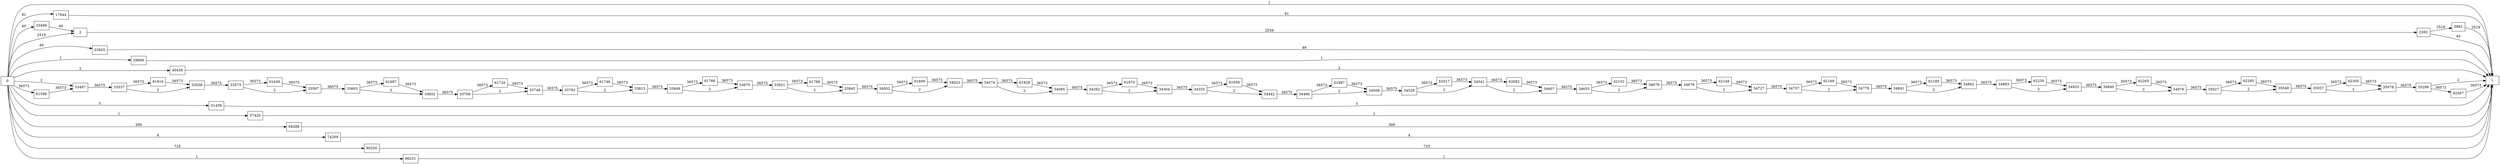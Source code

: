 digraph {
	graph [rankdir=LR]
	node [shape=rectangle]
	2 -> 2392 [label=2559]
	2392 -> 1 [label=40]
	2392 -> 5982 [label=2519]
	5982 -> 1 [label=2519]
	17944 -> 1 [label=81]
	23925 -> 1 [label=49]
	29906 -> 1 [label=1]
	33496 -> 2 [label=40]
	33497 -> 33537 [label=36575]
	33537 -> 33558 [label=2]
	33537 -> 61616 [label=36573]
	33558 -> 33573 [label=36575]
	33573 -> 33597 [label=2]
	33573 -> 61639 [label=36573]
	33597 -> 33603 [label=36575]
	33603 -> 33652 [label=2]
	33603 -> 61687 [label=36573]
	33652 -> 33708 [label=36575]
	33708 -> 33748 [label=2]
	33708 -> 61726 [label=36573]
	33748 -> 33792 [label=36575]
	33792 -> 33813 [label=2]
	33792 -> 61746 [label=36573]
	33813 -> 33849 [label=36575]
	33849 -> 33870 [label=2]
	33849 -> 61766 [label=36573]
	33870 -> 33921 [label=36575]
	33921 -> 33945 [label=2]
	33921 -> 61789 [label=36573]
	33945 -> 34002 [label=36575]
	34002 -> 34023 [label=2]
	34002 -> 61809 [label=36573]
	34023 -> 34074 [label=36575]
	34074 -> 34095 [label=2]
	34074 -> 61829 [label=36573]
	34095 -> 34262 [label=36575]
	34262 -> 34304 [label=2]
	34262 -> 61870 [label=36573]
	34304 -> 34355 [label=36575]
	34355 -> 34442 [label=2]
	34355 -> 61956 [label=36573]
	34442 -> 34466 [label=36575]
	34466 -> 34508 [label=2]
	34466 -> 61997 [label=36573]
	34508 -> 34520 [label=36575]
	34520 -> 34541 [label=2]
	34520 -> 62017 [label=36573]
	34541 -> 34607 [label=2]
	34541 -> 62082 [label=36573]
	34607 -> 34655 [label=36575]
	34655 -> 34676 [label=2]
	34655 -> 62102 [label=36573]
	34676 -> 34679 [label=36575]
	34679 -> 34727 [label=2]
	34679 -> 62149 [label=36573]
	34727 -> 34757 [label=36575]
	34757 -> 34778 [label=2]
	34757 -> 62169 [label=36573]
	34778 -> 34841 [label=36575]
	34841 -> 34862 [label=2]
	34841 -> 62189 [label=36573]
	34862 -> 34883 [label=36575]
	34883 -> 34925 [label=2]
	34883 -> 62230 [label=36573]
	34925 -> 34940 [label=36575]
	34940 -> 34976 [label=2]
	34940 -> 62265 [label=36573]
	34976 -> 35027 [label=36575]
	35027 -> 35048 [label=2]
	35027 -> 62285 [label=36573]
	35048 -> 35057 [label=36575]
	35057 -> 35078 [label=2]
	35057 -> 62305 [label=36573]
	35078 -> 35299 [label=36575]
	35299 -> 1 [label=2]
	35299 -> 62307 [label=36573]
	45458 -> 1 [label=2]
	51439 -> 1 [label=3]
	57420 -> 1 [label=1]
	61596 -> 33497 [label=36573]
	61616 -> 33558 [label=36573]
	61639 -> 33597 [label=36573]
	61687 -> 33652 [label=36573]
	61726 -> 33748 [label=36573]
	61746 -> 33813 [label=36573]
	61766 -> 33870 [label=36573]
	61789 -> 33945 [label=36573]
	61809 -> 34023 [label=36573]
	61829 -> 34095 [label=36573]
	61870 -> 34304 [label=36573]
	61956 -> 34442 [label=36573]
	61997 -> 34508 [label=36573]
	62017 -> 34541 [label=36573]
	62082 -> 34607 [label=36573]
	62102 -> 34676 [label=36573]
	62149 -> 34727 [label=36573]
	62169 -> 34778 [label=36573]
	62189 -> 34862 [label=36573]
	62230 -> 34925 [label=36573]
	62265 -> 34976 [label=36573]
	62285 -> 35048 [label=36573]
	62305 -> 35078 [label=36573]
	62307 -> 1 [label=36573]
	68288 -> 1 [label=309]
	74269 -> 1 [label=4]
	80250 -> 1 [label=725]
	86231 -> 1 [label=1]
	0 -> 2 [label=2519]
	0 -> 33497 [label=2]
	0 -> 1 [label=1]
	0 -> 17944 [label=81]
	0 -> 23925 [label=49]
	0 -> 29906 [label=1]
	0 -> 33496 [label=40]
	0 -> 45458 [label=2]
	0 -> 51439 [label=3]
	0 -> 57420 [label=1]
	0 -> 61596 [label=36573]
	0 -> 68288 [label=309]
	0 -> 74269 [label=4]
	0 -> 80250 [label=725]
	0 -> 86231 [label=1]
}
